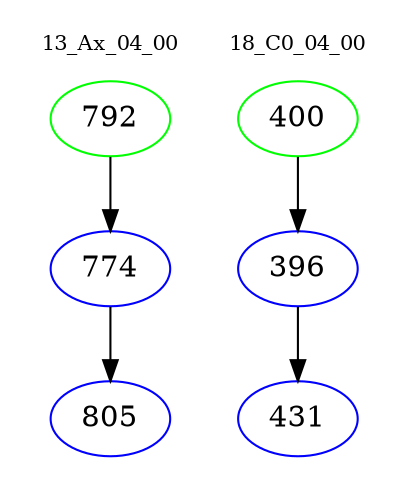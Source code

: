 digraph{
subgraph cluster_0 {
color = white
label = "13_Ax_04_00";
fontsize=10;
T0_792 [label="792", color="green"]
T0_792 -> T0_774 [color="black"]
T0_774 [label="774", color="blue"]
T0_774 -> T0_805 [color="black"]
T0_805 [label="805", color="blue"]
}
subgraph cluster_1 {
color = white
label = "18_C0_04_00";
fontsize=10;
T1_400 [label="400", color="green"]
T1_400 -> T1_396 [color="black"]
T1_396 [label="396", color="blue"]
T1_396 -> T1_431 [color="black"]
T1_431 [label="431", color="blue"]
}
}
